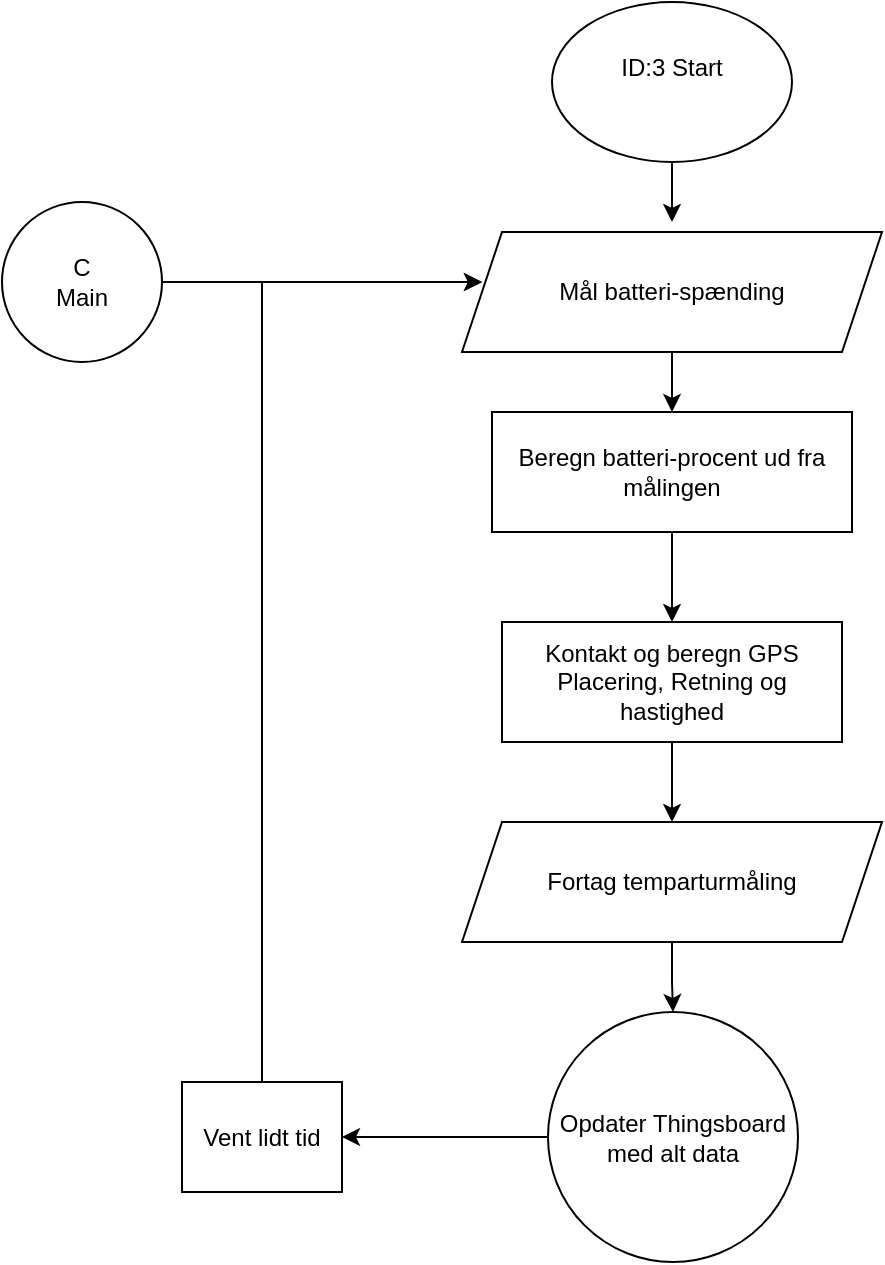 <mxfile version="24.9.2">
  <diagram name="Side-1" id="q0ZUMYnR-T5BMUQJpofd">
    <mxGraphModel dx="894" dy="462" grid="1" gridSize="10" guides="1" tooltips="1" connect="1" arrows="1" fold="1" page="1" pageScale="1" pageWidth="10" pageHeight="10" math="0" shadow="0">
      <root>
        <mxCell id="0" />
        <mxCell id="1" parent="0" />
        <mxCell id="oVpq-YFGslrVp_tE2nab-1" value="" style="edgeStyle=orthogonalEdgeStyle;rounded=0;orthogonalLoop=1;jettySize=auto;html=1;" edge="1" parent="1" source="oVpq-YFGslrVp_tE2nab-2">
          <mxGeometry relative="1" as="geometry">
            <mxPoint x="395" y="240" as="targetPoint" />
          </mxGeometry>
        </mxCell>
        <mxCell id="oVpq-YFGslrVp_tE2nab-2" value="ID:3 Start&lt;div&gt;&lt;br&gt;&lt;/div&gt;" style="ellipse;whiteSpace=wrap;html=1;" vertex="1" parent="1">
          <mxGeometry x="335" y="130" width="120" height="80" as="geometry" />
        </mxCell>
        <mxCell id="oVpq-YFGslrVp_tE2nab-6" value="" style="edgeStyle=orthogonalEdgeStyle;rounded=0;orthogonalLoop=1;jettySize=auto;html=1;" edge="1" parent="1" source="oVpq-YFGslrVp_tE2nab-7">
          <mxGeometry relative="1" as="geometry">
            <mxPoint x="300" y="270" as="targetPoint" />
          </mxGeometry>
        </mxCell>
        <mxCell id="oVpq-YFGslrVp_tE2nab-7" value="&lt;span style=&quot;background-color: initial;&quot;&gt;C&lt;/span&gt;&lt;div&gt;&lt;span style=&quot;background-color: initial;&quot;&gt;Main&lt;/span&gt;&lt;/div&gt;" style="ellipse;whiteSpace=wrap;html=1;aspect=fixed;" vertex="1" parent="1">
          <mxGeometry x="60" y="230" width="80" height="80" as="geometry" />
        </mxCell>
        <mxCell id="oVpq-YFGslrVp_tE2nab-8" value="" style="edgeStyle=orthogonalEdgeStyle;rounded=0;orthogonalLoop=1;jettySize=auto;html=1;" edge="1" parent="1" source="oVpq-YFGslrVp_tE2nab-9" target="oVpq-YFGslrVp_tE2nab-11">
          <mxGeometry relative="1" as="geometry" />
        </mxCell>
        <mxCell id="oVpq-YFGslrVp_tE2nab-9" value="Opdater Thingsboard med alt data" style="ellipse;whiteSpace=wrap;html=1;aspect=fixed;" vertex="1" parent="1">
          <mxGeometry x="333" y="635" width="125" height="125" as="geometry" />
        </mxCell>
        <mxCell id="oVpq-YFGslrVp_tE2nab-10" style="edgeStyle=orthogonalEdgeStyle;rounded=0;orthogonalLoop=1;jettySize=auto;html=1;entryX=0;entryY=0.5;entryDx=0;entryDy=0;" edge="1" parent="1" source="oVpq-YFGslrVp_tE2nab-11">
          <mxGeometry relative="1" as="geometry">
            <Array as="points">
              <mxPoint x="190" y="270" />
            </Array>
            <mxPoint x="300" y="270" as="targetPoint" />
          </mxGeometry>
        </mxCell>
        <mxCell id="oVpq-YFGslrVp_tE2nab-11" value="Vent lidt tid" style="rounded=0;whiteSpace=wrap;html=1;" vertex="1" parent="1">
          <mxGeometry x="150" y="670" width="80" height="55" as="geometry" />
        </mxCell>
        <mxCell id="oVpq-YFGslrVp_tE2nab-13" value="" style="edgeStyle=orthogonalEdgeStyle;rounded=0;orthogonalLoop=1;jettySize=auto;html=1;" edge="1" parent="1" source="oVpq-YFGslrVp_tE2nab-14" target="oVpq-YFGslrVp_tE2nab-16">
          <mxGeometry relative="1" as="geometry" />
        </mxCell>
        <mxCell id="oVpq-YFGslrVp_tE2nab-14" value="Kontakt og beregn GPS Placering, Retning og hastighed" style="rounded=0;whiteSpace=wrap;html=1;" vertex="1" parent="1">
          <mxGeometry x="310" y="440" width="170" height="60" as="geometry" />
        </mxCell>
        <mxCell id="oVpq-YFGslrVp_tE2nab-15" value="" style="edgeStyle=orthogonalEdgeStyle;rounded=0;orthogonalLoop=1;jettySize=auto;html=1;" edge="1" parent="1" source="oVpq-YFGslrVp_tE2nab-16" target="oVpq-YFGslrVp_tE2nab-9">
          <mxGeometry relative="1" as="geometry" />
        </mxCell>
        <mxCell id="oVpq-YFGslrVp_tE2nab-16" value="Fortag temparturmåling" style="shape=parallelogram;perimeter=parallelogramPerimeter;whiteSpace=wrap;html=1;fixedSize=1;rounded=0;" vertex="1" parent="1">
          <mxGeometry x="290" y="540" width="210" height="60" as="geometry" />
        </mxCell>
        <mxCell id="oVpq-YFGslrVp_tE2nab-17" style="edgeStyle=orthogonalEdgeStyle;rounded=0;orthogonalLoop=1;jettySize=auto;html=1;entryX=0.5;entryY=0;entryDx=0;entryDy=0;" edge="1" parent="1" source="oVpq-YFGslrVp_tE2nab-18" target="oVpq-YFGslrVp_tE2nab-19">
          <mxGeometry relative="1" as="geometry" />
        </mxCell>
        <mxCell id="oVpq-YFGslrVp_tE2nab-18" value="Mål batteri-spænding" style="shape=parallelogram;perimeter=parallelogramPerimeter;whiteSpace=wrap;html=1;fixedSize=1;rounded=0;" vertex="1" parent="1">
          <mxGeometry x="290" y="245" width="210" height="60" as="geometry" />
        </mxCell>
        <mxCell id="oVpq-YFGslrVp_tE2nab-20" value="" style="edgeStyle=orthogonalEdgeStyle;rounded=0;orthogonalLoop=1;jettySize=auto;html=1;" edge="1" parent="1" source="oVpq-YFGslrVp_tE2nab-19" target="oVpq-YFGslrVp_tE2nab-14">
          <mxGeometry relative="1" as="geometry" />
        </mxCell>
        <mxCell id="oVpq-YFGslrVp_tE2nab-19" value="Beregn batteri-procent ud fra målingen" style="rounded=0;whiteSpace=wrap;html=1;" vertex="1" parent="1">
          <mxGeometry x="305" y="335" width="180" height="60" as="geometry" />
        </mxCell>
      </root>
    </mxGraphModel>
  </diagram>
</mxfile>
